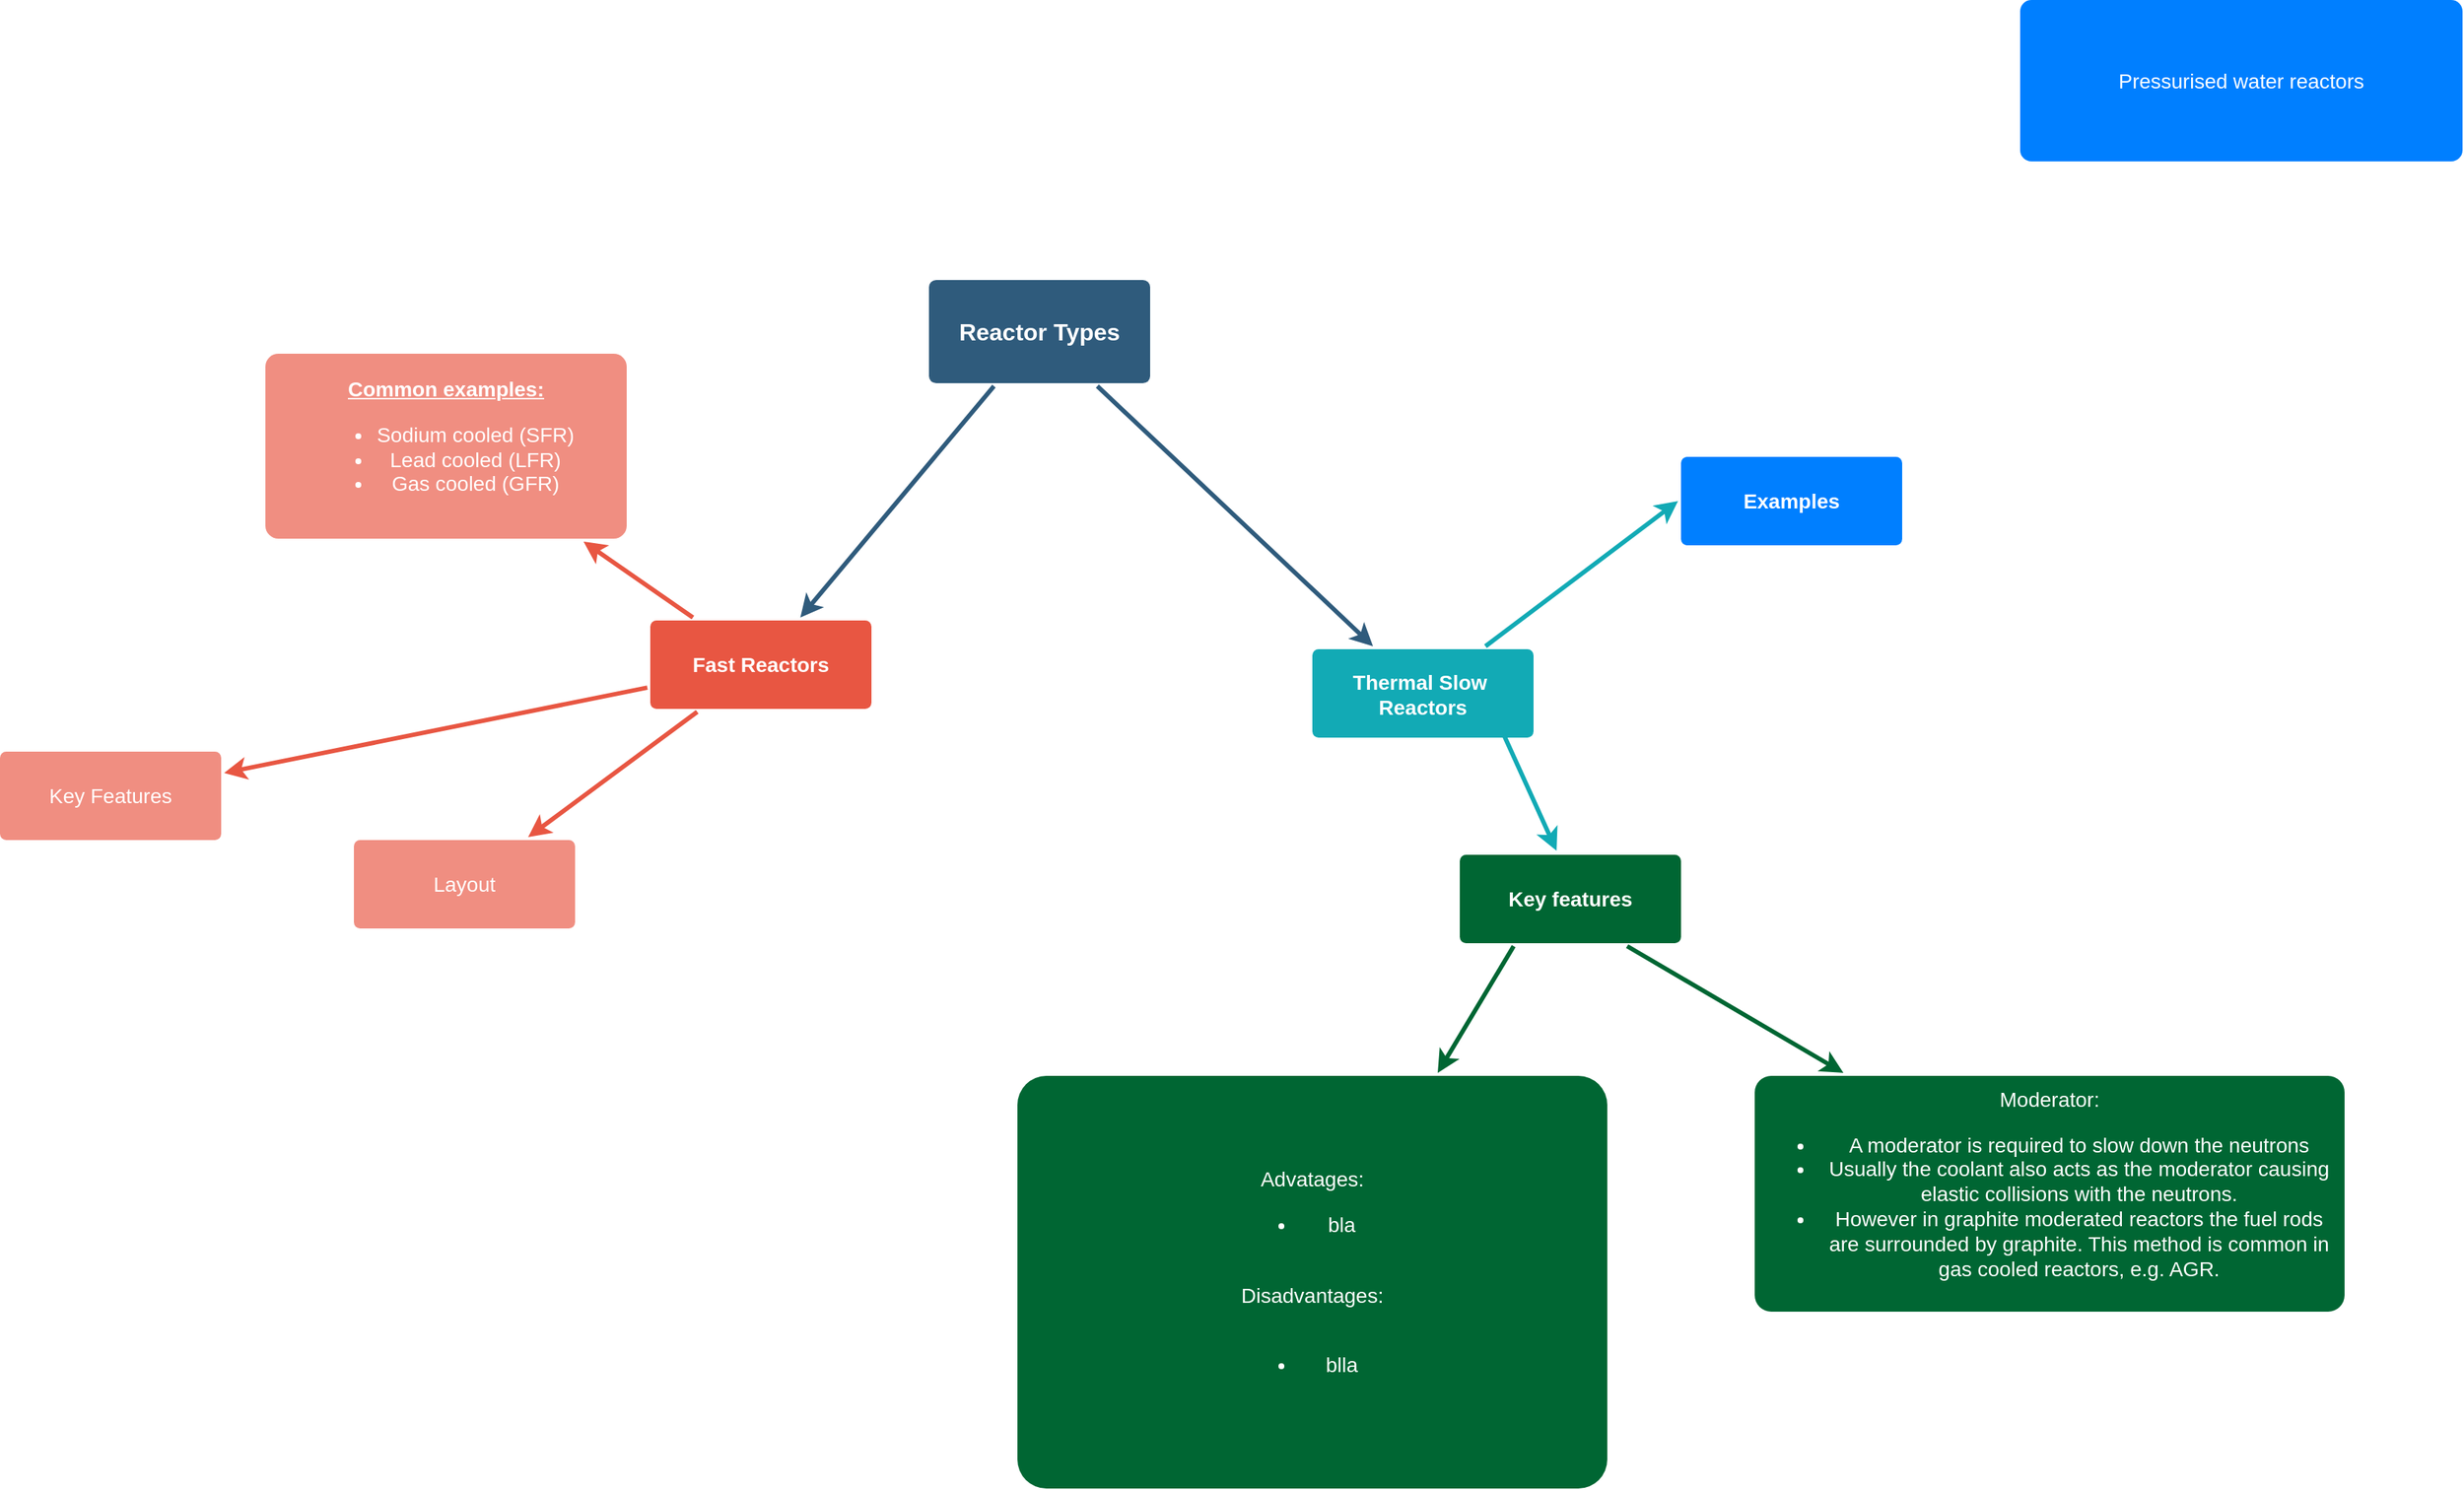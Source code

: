 <mxfile version="24.7.1" type="github">
  <diagram id="6a731a19-8d31-9384-78a2-239565b7b9f0" name="Page-1">
    <mxGraphModel dx="4694" dy="2660" grid="1" gridSize="10" guides="1" tooltips="1" connect="1" arrows="1" fold="1" page="1" pageScale="1" pageWidth="1169" pageHeight="827" background="none" math="0" shadow="0">
      <root>
        <mxCell id="0" />
        <mxCell id="1" parent="0" />
        <mxCell id="1746" value="" style="edgeStyle=none;rounded=0;jumpStyle=none;html=1;shadow=0;labelBackgroundColor=none;startArrow=none;startFill=0;endArrow=classic;endFill=1;jettySize=auto;orthogonalLoop=1;strokeColor=#2F5B7C;strokeWidth=3;fontFamily=Helvetica;fontSize=16;fontColor=#23445D;spacing=5;" parent="1" source="1749" target="1771" edge="1">
          <mxGeometry relative="1" as="geometry" />
        </mxCell>
        <mxCell id="1748" value="" style="edgeStyle=none;rounded=0;jumpStyle=none;html=1;shadow=0;labelBackgroundColor=none;startArrow=none;startFill=0;endArrow=classic;endFill=1;jettySize=auto;orthogonalLoop=1;strokeColor=#2F5B7C;strokeWidth=3;fontFamily=Helvetica;fontSize=16;fontColor=#23445D;spacing=5;" parent="1" source="1749" target="1753" edge="1">
          <mxGeometry relative="1" as="geometry" />
        </mxCell>
        <mxCell id="1749" value="Reactor Types" style="rounded=1;whiteSpace=wrap;html=1;shadow=0;labelBackgroundColor=none;strokeColor=none;strokeWidth=3;fillColor=#2F5B7C;fontFamily=Helvetica;fontSize=16;fontColor=#FFFFFF;align=center;fontStyle=1;spacing=5;arcSize=7;perimeterSpacing=2;" parent="1" vertex="1">
          <mxGeometry x="500" y="110" width="150" height="70" as="geometry" />
        </mxCell>
        <mxCell id="1750" value="" style="edgeStyle=none;rounded=1;jumpStyle=none;html=1;shadow=0;labelBackgroundColor=none;startArrow=none;startFill=0;jettySize=auto;orthogonalLoop=1;strokeColor=#E85642;strokeWidth=3;fontFamily=Helvetica;fontSize=14;fontColor=#FFFFFF;spacing=5;fontStyle=1;fillColor=#b0e3e6;" parent="1" source="1753" target="1756" edge="1">
          <mxGeometry relative="1" as="geometry" />
        </mxCell>
        <mxCell id="1751" value="" style="edgeStyle=none;rounded=1;jumpStyle=none;html=1;shadow=0;labelBackgroundColor=none;startArrow=none;startFill=0;jettySize=auto;orthogonalLoop=1;strokeColor=#E85642;strokeWidth=3;fontFamily=Helvetica;fontSize=14;fontColor=#FFFFFF;spacing=5;fontStyle=1;fillColor=#b0e3e6;" parent="1" source="1753" target="1755" edge="1">
          <mxGeometry relative="1" as="geometry" />
        </mxCell>
        <mxCell id="1752" value="" style="edgeStyle=none;rounded=1;jumpStyle=none;html=1;shadow=0;labelBackgroundColor=none;startArrow=none;startFill=0;jettySize=auto;orthogonalLoop=1;strokeColor=#E85642;strokeWidth=3;fontFamily=Helvetica;fontSize=14;fontColor=#FFFFFF;spacing=5;fontStyle=1;fillColor=#b0e3e6;" parent="1" source="1753" target="1754" edge="1">
          <mxGeometry relative="1" as="geometry" />
        </mxCell>
        <mxCell id="1753" value="Fast Reactors" style="rounded=1;whiteSpace=wrap;html=1;shadow=0;labelBackgroundColor=none;strokeColor=none;strokeWidth=3;fillColor=#e85642;fontFamily=Helvetica;fontSize=14;fontColor=#FFFFFF;align=center;spacing=5;fontStyle=1;arcSize=7;perimeterSpacing=2;" parent="1" vertex="1">
          <mxGeometry x="311" y="341" width="150" height="60" as="geometry" />
        </mxCell>
        <mxCell id="1754" value="&lt;b&gt;&lt;u&gt;Common examples:&lt;/u&gt;&lt;/b&gt;&lt;div&gt;&lt;ul&gt;&lt;li&gt;Sodium cooled (SFR)&lt;/li&gt;&lt;li&gt;Lead cooled (LFR)&lt;/li&gt;&lt;li&gt;Gas cooled (GFR)&lt;/li&gt;&lt;/ul&gt;&lt;/div&gt;" style="rounded=1;whiteSpace=wrap;html=1;shadow=0;labelBackgroundColor=none;strokeColor=none;strokeWidth=3;fillColor=#F08E81;fontFamily=Helvetica;fontSize=14;fontColor=#FFFFFF;align=center;spacing=5;fontStyle=0;arcSize=7;perimeterSpacing=2;" parent="1" vertex="1">
          <mxGeometry x="50" y="160" width="245" height="125.5" as="geometry" />
        </mxCell>
        <mxCell id="1755" value="Key Features" style="rounded=1;whiteSpace=wrap;html=1;shadow=0;labelBackgroundColor=none;strokeColor=none;strokeWidth=3;fillColor=#F08E81;fontFamily=Helvetica;fontSize=14;fontColor=#FFFFFF;align=center;spacing=5;fontStyle=0;arcSize=7;perimeterSpacing=2;" parent="1" vertex="1">
          <mxGeometry x="-130" y="430" width="150" height="60" as="geometry" />
        </mxCell>
        <mxCell id="1756" value="Layout" style="rounded=1;whiteSpace=wrap;html=1;shadow=0;labelBackgroundColor=none;strokeColor=none;strokeWidth=3;fillColor=#f08e81;fontFamily=Helvetica;fontSize=14;fontColor=#FFFFFF;align=center;spacing=5;fontStyle=0;arcSize=7;perimeterSpacing=2;" parent="1" vertex="1">
          <mxGeometry x="110" y="490" width="150" height="60" as="geometry" />
        </mxCell>
        <mxCell id="1771" value="Thermal Slow&amp;nbsp;&lt;div&gt;Reactors&lt;/div&gt;" style="rounded=1;whiteSpace=wrap;html=1;shadow=0;labelBackgroundColor=none;strokeColor=none;strokeWidth=3;fillColor=#12AAB5;fontFamily=Helvetica;fontSize=14;fontColor=#FFFFFF;align=center;spacing=5;fontStyle=1;arcSize=7;perimeterSpacing=2;" parent="1" vertex="1">
          <mxGeometry x="760" y="360.5" width="150" height="60" as="geometry" />
        </mxCell>
        <mxCell id="1778" value="Pressurised water reactors" style="rounded=1;whiteSpace=wrap;html=1;shadow=0;labelBackgroundColor=none;strokeColor=none;strokeWidth=3;fillColor=#007FFF;fontFamily=Helvetica;fontSize=14;fontColor=#FFFFFF;align=center;spacing=5;fontStyle=0;arcSize=7;perimeterSpacing=2;" parent="1" vertex="1">
          <mxGeometry x="1240" y="-80" width="300" height="109.5" as="geometry" />
        </mxCell>
        <mxCell id="1779" value="" style="edgeStyle=none;rounded=1;jumpStyle=none;html=1;shadow=0;labelBackgroundColor=none;startArrow=none;startFill=0;jettySize=auto;orthogonalLoop=1;strokeColor=#12AAB5;strokeWidth=3;fontFamily=Helvetica;fontSize=14;fontColor=#FFFFFF;spacing=5;fontStyle=1;fillColor=#b0e3e6;entryX=0;entryY=0.5;entryDx=0;entryDy=0;" parent="1" source="1771" target="hPfVjqztqPBF7QZfEDhM-1788" edge="1">
          <mxGeometry relative="1" as="geometry" />
        </mxCell>
        <mxCell id="hPfVjqztqPBF7QZfEDhM-1780" value="Moderator:&lt;div&gt;&lt;ul&gt;&lt;li&gt;A moderator is required to slow down the neutrons&lt;/li&gt;&lt;li&gt;Usually the coolant also acts as the moderator causing elastic collisions with the neutrons.&lt;/li&gt;&lt;li&gt;However in graphite moderated reactors the fuel rods are surrounded by graphite. This method is common in gas cooled reactors, e.g. AGR.&lt;/li&gt;&lt;/ul&gt;&lt;/div&gt;" style="rounded=1;whiteSpace=wrap;html=1;shadow=0;labelBackgroundColor=none;strokeColor=none;strokeWidth=3;fillColor=#006633;fontFamily=Helvetica;fontSize=14;fontColor=#FFFFFF;align=center;spacing=5;fontStyle=0;arcSize=7;perimeterSpacing=2;" vertex="1" parent="1">
          <mxGeometry x="1060" y="650" width="400" height="160" as="geometry" />
        </mxCell>
        <mxCell id="hPfVjqztqPBF7QZfEDhM-1782" value="" style="edgeStyle=none;rounded=1;jumpStyle=none;html=1;shadow=0;labelBackgroundColor=none;startArrow=none;startFill=0;jettySize=auto;orthogonalLoop=1;strokeColor=#12AAB5;strokeWidth=3;fontFamily=Helvetica;fontSize=14;fontColor=#FFFFFF;spacing=5;fontStyle=1;fillColor=#b0e3e6;entryX=0.439;entryY=-0.011;entryDx=0;entryDy=0;entryPerimeter=0;" edge="1" parent="1" target="hPfVjqztqPBF7QZfEDhM-1785">
          <mxGeometry relative="1" as="geometry">
            <mxPoint x="890" y="419" as="sourcePoint" />
            <mxPoint x="770" y="630" as="targetPoint" />
          </mxGeometry>
        </mxCell>
        <mxCell id="hPfVjqztqPBF7QZfEDhM-1785" value="Key features" style="rounded=1;whiteSpace=wrap;html=1;shadow=0;labelBackgroundColor=none;strokeColor=none;strokeWidth=3;fillColor=#006633;fontFamily=Helvetica;fontSize=14;fontColor=#FFFFFF;align=center;spacing=5;fontStyle=1;arcSize=7;perimeterSpacing=2;" vertex="1" parent="1">
          <mxGeometry x="860" y="500.0" width="150" height="60" as="geometry" />
        </mxCell>
        <mxCell id="hPfVjqztqPBF7QZfEDhM-1787" value="" style="edgeStyle=none;rounded=1;jumpStyle=none;html=1;shadow=0;labelBackgroundColor=none;startArrow=none;startFill=0;jettySize=auto;orthogonalLoop=1;strokeColor=#006633;strokeWidth=3;fontFamily=Helvetica;fontSize=14;fontColor=#FFFFFF;spacing=5;fontStyle=1;fillColor=#b0e3e6;exitX=0.75;exitY=1;exitDx=0;exitDy=0;" edge="1" parent="1" source="hPfVjqztqPBF7QZfEDhM-1785" target="hPfVjqztqPBF7QZfEDhM-1780">
          <mxGeometry relative="1" as="geometry">
            <mxPoint x="630" y="600" as="sourcePoint" />
            <mxPoint x="666" y="678" as="targetPoint" />
          </mxGeometry>
        </mxCell>
        <mxCell id="hPfVjqztqPBF7QZfEDhM-1788" value="Examples" style="rounded=1;whiteSpace=wrap;html=1;shadow=0;labelBackgroundColor=none;strokeColor=none;strokeWidth=3;fillColor=#007FFF;fontFamily=Helvetica;fontSize=14;fontColor=#FFFFFF;align=center;spacing=5;fontStyle=1;arcSize=7;perimeterSpacing=2;" vertex="1" parent="1">
          <mxGeometry x="1010" y="230.0" width="150" height="60" as="geometry" />
        </mxCell>
        <mxCell id="hPfVjqztqPBF7QZfEDhM-1790" value="Advatages:&lt;div&gt;&lt;ul&gt;&lt;li&gt;bla&lt;/li&gt;&lt;/ul&gt;&lt;/div&gt;&lt;div&gt;&lt;br&gt;&lt;/div&gt;&lt;div&gt;Disadvantages:&lt;/div&gt;&lt;div&gt;&lt;br&gt;&lt;/div&gt;&lt;div&gt;&lt;ul&gt;&lt;li&gt;blla&lt;/li&gt;&lt;/ul&gt;&lt;/div&gt;" style="rounded=1;whiteSpace=wrap;html=1;shadow=0;labelBackgroundColor=none;strokeColor=none;strokeWidth=3;fillColor=#006633;fontFamily=Helvetica;fontSize=14;fontColor=#FFFFFF;align=center;spacing=5;fontStyle=0;arcSize=7;perimeterSpacing=2;" vertex="1" parent="1">
          <mxGeometry x="560" y="650" width="400" height="280" as="geometry" />
        </mxCell>
        <mxCell id="hPfVjqztqPBF7QZfEDhM-1791" value="" style="edgeStyle=none;rounded=1;jumpStyle=none;html=1;shadow=0;labelBackgroundColor=none;startArrow=none;startFill=0;jettySize=auto;orthogonalLoop=1;strokeColor=#006633;strokeWidth=3;fontFamily=Helvetica;fontSize=14;fontColor=#FFFFFF;spacing=5;fontStyle=1;fillColor=#b0e3e6;exitX=0.25;exitY=1;exitDx=0;exitDy=0;" edge="1" parent="1" source="hPfVjqztqPBF7QZfEDhM-1785" target="hPfVjqztqPBF7QZfEDhM-1790">
          <mxGeometry relative="1" as="geometry">
            <mxPoint x="940" y="600" as="sourcePoint" />
            <mxPoint x="1131" y="736" as="targetPoint" />
          </mxGeometry>
        </mxCell>
      </root>
    </mxGraphModel>
  </diagram>
</mxfile>
